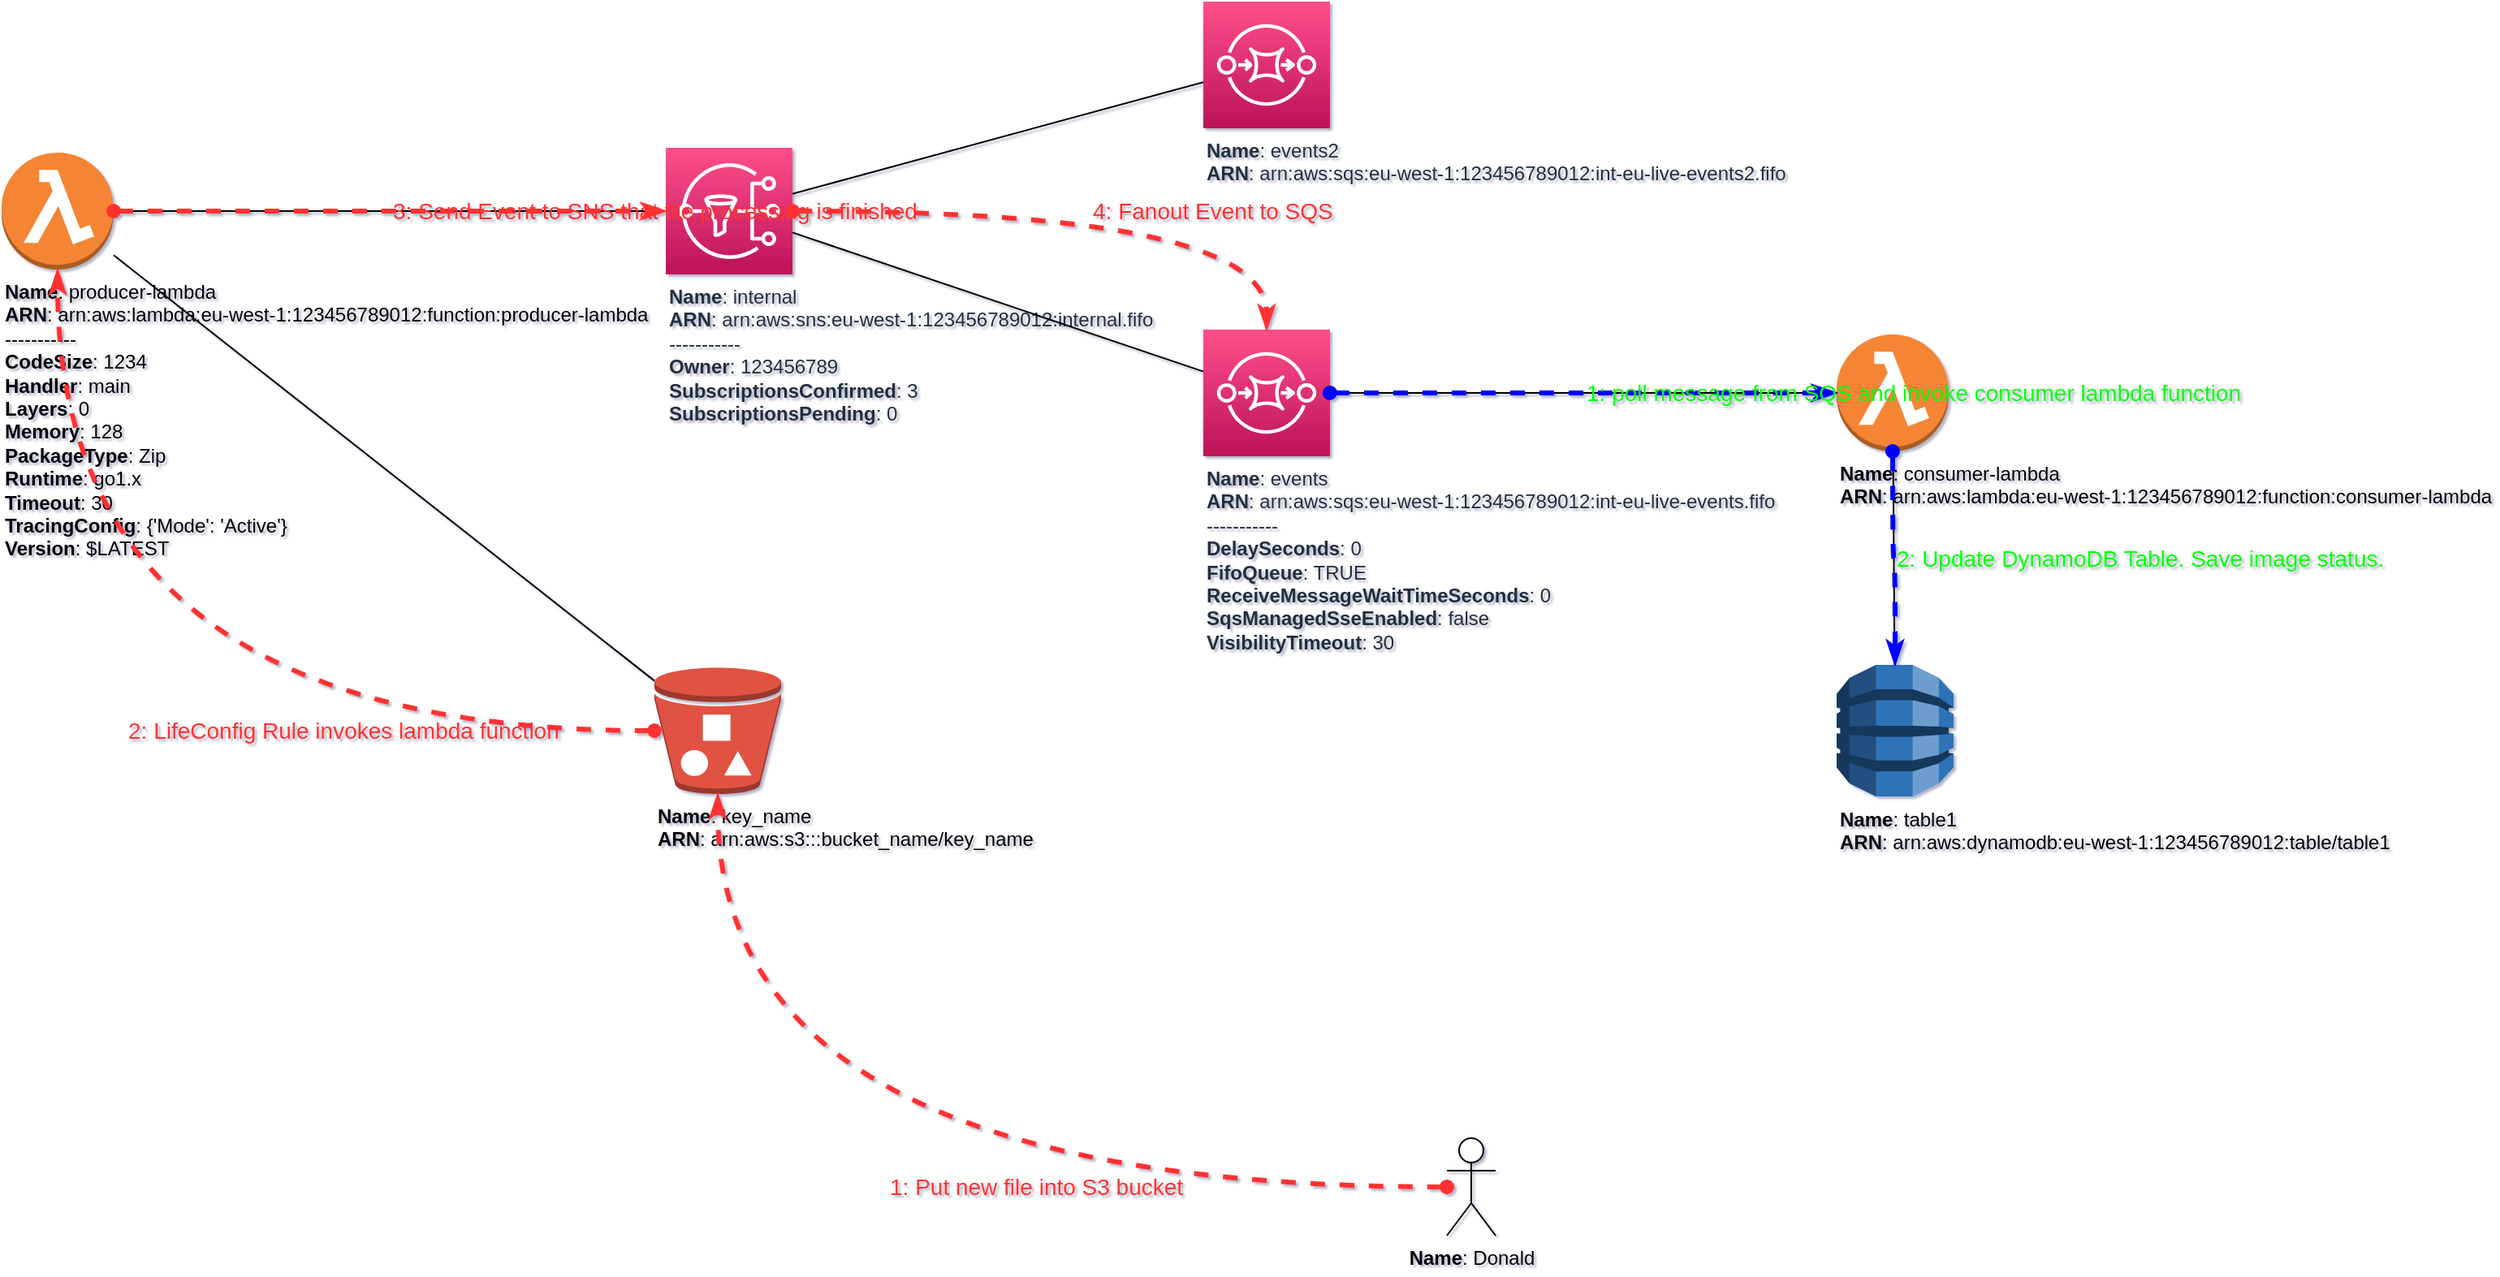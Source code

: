<mxfile type="MultiCloud">
	<diagram id="diagram_1" name="AWS components">
		<mxGraphModel dx="1015" dy="661" grid="1" gridSize="10" guides="1" tooltips="1" connect="1" arrows="1" fold="1" page="1" pageScale="1" pageWidth="850" pageHeight="1100" math="0" shadow="1">
			<root>
				<mxCell id="0"/>
				<mxCell id="1" parent="0"/>
				<mxCell id="vertex:lambda_function:arn:aws:lambda:eu-west-1:123456789012:function:producer-lambda" value="&lt;b&gt;Name&lt;/b&gt;: producer-lambda&lt;BR&gt;&lt;b&gt;ARN&lt;/b&gt;: arn:aws:lambda:eu-west-1:123456789012:function:producer-lambda&lt;BR&gt;-----------&lt;BR&gt;&lt;b&gt;CodeSize&lt;/b&gt;: 1234&lt;BR&gt;&lt;b&gt;Handler&lt;/b&gt;: main&lt;BR&gt;&lt;b&gt;Layers&lt;/b&gt;: 0&lt;BR&gt;&lt;b&gt;Memory&lt;/b&gt;: 128&lt;BR&gt;&lt;b&gt;PackageType&lt;/b&gt;: Zip&lt;BR&gt;&lt;b&gt;Runtime&lt;/b&gt;: go1.x&lt;BR&gt;&lt;b&gt;Timeout&lt;/b&gt;: 30&lt;BR&gt;&lt;b&gt;TracingConfig&lt;/b&gt;: {'Mode': 'Active'}&lt;BR&gt;&lt;b&gt;Version&lt;/b&gt;: $LATEST" style="verticalLabelPosition=bottom;verticalAlign=top;aspect=fixed;align=left;pointerEvents=1;shape=mxgraph.aws3.lambda_function;prIcon=server;fillColor=#F58534;gradientColor=none;html=1;" parent="1" vertex="1">
					<mxGeometry width="69" height="72" as="geometry" x="-480" y="403"/>
				</mxCell>
				<mxCell id="vertex:lambda_function:arn:aws:lambda:eu-west-1:123456789012:function:consumer-lambda" value="&lt;b&gt;Name&lt;/b&gt;: consumer-lambda&lt;BR&gt;&lt;b&gt;ARN&lt;/b&gt;: arn:aws:lambda:eu-west-1:123456789012:function:consumer-lambda" style="verticalLabelPosition=bottom;verticalAlign=top;aspect=fixed;align=left;pointerEvents=1;shape=mxgraph.aws3.lambda_function;prIcon=server;fillColor=#F58534;gradientColor=none;html=1;" parent="1" vertex="1">
					<mxGeometry width="69" height="72" as="geometry" x="650.0" y="515"/>
				</mxCell>
				<mxCell id="vertex:dynamo:arn:aws:dynamodb:eu-west-1:123456789012:table/table1" value="&lt;b&gt;Name&lt;/b&gt;: table1&lt;BR&gt;&lt;b&gt;ARN&lt;/b&gt;: arn:aws:dynamodb:eu-west-1:123456789012:table/table1" style="outlineConnect=0;dashed=0;verticalLabelPosition=bottom;verticalAlign=top;align=left;html=1;shape=mxgraph.aws3.dynamo_db;fillColor=#2E73B8;gradientColor=none;" parent="1" vertex="1">
					<mxGeometry width="72" height="81" as="geometry" x="650.0" y="718.5"/>
				</mxCell>
				<mxCell id="vertex:sns:arn:aws:sns:eu-west-1:123456789012:internal.fifo" value="&lt;b&gt;Name&lt;/b&gt;: internal&lt;BR&gt;&lt;b&gt;ARN&lt;/b&gt;: arn:aws:sns:eu-west-1:123456789012:internal.fifo&lt;BR&gt;-----------&lt;BR&gt;&lt;b&gt;Owner&lt;/b&gt;: 123456789&lt;BR&gt;&lt;b&gt;SubscriptionsConfirmed&lt;/b&gt;: 3&lt;BR&gt;&lt;b&gt;SubscriptionsPending&lt;/b&gt;: 0" style="sketch=0;outlineConnect=0;fontColor=#232F3E;gradientColor=#FF4F8B;gradientDirection=north;fillColor=#BC1356;strokeColor=#ffffff;dashed=0;verticalLabelPosition=bottom;verticalAlign=top;align=left;html=1;fontSize=12;fontStyle=0;aspect=fixed;shape=mxgraph.aws4.resourceIcon;resIcon=mxgraph.aws4.sns;" parent="1" vertex="1">
					<mxGeometry width="78" height="78" as="geometry" x="-70.98" y="400"/>
				</mxCell>
				<mxCell id="vertex:sqs:arn:aws:sqs:eu-west-1:123456789012:int-eu-live-events.fifo" value="&lt;b&gt;Name&lt;/b&gt;: events&lt;BR&gt;&lt;b&gt;ARN&lt;/b&gt;: arn:aws:sqs:eu-west-1:123456789012:int-eu-live-events.fifo&lt;BR&gt;-----------&lt;BR&gt;&lt;b&gt;DelaySeconds&lt;/b&gt;: 0&lt;BR&gt;&lt;b&gt;FifoQueue&lt;/b&gt;: TRUE&lt;BR&gt;&lt;b&gt;ReceiveMessageWaitTimeSeconds&lt;/b&gt;: 0&lt;BR&gt;&lt;b&gt;SqsManagedSseEnabled&lt;/b&gt;: false&lt;BR&gt;&lt;b&gt;VisibilityTimeout&lt;/b&gt;: 30" style="sketch=0;outlineConnect=0;fontColor=#232F3E;gradientColor=#FF4F8B;gradientDirection=north;fillColor=#BC1356;strokeColor=#ffffff;dashed=0;verticalLabelPosition=bottom;verticalAlign=top;align=left;html=1;fontSize=12;fontStyle=0;aspect=fixed;shape=mxgraph.aws4.resourceIcon;resIcon=mxgraph.aws4.sqs;" parent="1" vertex="1">
					<mxGeometry width="78" height="78" as="geometry" x="260" y="512"/>
				</mxCell>
				<mxCell id="vertex:sqs:arn:aws:sqs:eu-west-1:123456789012:int-eu-live-events2.fifo" value="&lt;b&gt;Name&lt;/b&gt;: events2&lt;BR&gt;&lt;b&gt;ARN&lt;/b&gt;: arn:aws:sqs:eu-west-1:123456789012:int-eu-live-events2.fifo" style="sketch=0;outlineConnect=0;fontColor=#232F3E;gradientColor=#FF4F8B;gradientDirection=north;fillColor=#BC1356;strokeColor=#ffffff;dashed=0;verticalLabelPosition=bottom;verticalAlign=top;align=left;html=1;fontSize=12;fontStyle=0;aspect=fixed;shape=mxgraph.aws4.resourceIcon;resIcon=mxgraph.aws4.sqs;" parent="1" vertex="1">
					<mxGeometry width="78" height="78" as="geometry" x="260" y="310"/>
				</mxCell>
				<mxCell id="vertex:s3:arn:aws:s3:::bucket_name/key_name" value="&lt;b&gt;Name&lt;/b&gt;: key_name&lt;BR&gt;&lt;b&gt;ARN&lt;/b&gt;: arn:aws:s3:::bucket_name/key_name" style="outlineConnect=0;dashed=0;verticalLabelPosition=bottom;verticalAlign=top;align=left;html=1;shape=mxgraph.aws3.bucket_with_objects;fillColor=#E05243;gradientColor=none;" parent="1" vertex="1">
					<mxGeometry width="78" height="78" as="geometry" x="-78" y="720"/>
				</mxCell>
				<mxCell id="edge:lambda_function:arn:aws:lambda:eu-west-1:123456789012:function:producer-lambda:to:sns:arn:aws:sns:eu-west-1:123456789012:internal.fifo" style="jettySize=auto;html=1;startArrow=none;endArrow=none;" parent="1" source="vertex:lambda_function:arn:aws:lambda:eu-west-1:123456789012:function:producer-lambda" target="vertex:sns:arn:aws:sns:eu-west-1:123456789012:internal.fifo" edge="2">
					<mxGeometry as="geometry"/>
				</mxCell>
				<mxCell id="edge:lambda_function:arn:aws:lambda:eu-west-1:123456789012:function:producer-lambda:to:s3:arn:aws:s3:::bucket_name/key_name" style="jettySize=auto;html=1;startArrow=none;endArrow=none;" parent="1" source="vertex:lambda_function:arn:aws:lambda:eu-west-1:123456789012:function:producer-lambda" target="vertex:s3:arn:aws:s3:::bucket_name/key_name" edge="2">
					<mxGeometry as="geometry"/>
				</mxCell>
				<mxCell id="edge:sns:arn:aws:sns:eu-west-1:123456789012:internal.fifo:to:sqs:arn:aws:sqs:eu-west-1:123456789012:int-eu-live-events.fifo" style="jettySize=auto;html=1;startArrow=none;endArrow=none;" parent="1" source="vertex:sns:arn:aws:sns:eu-west-1:123456789012:internal.fifo" target="vertex:sqs:arn:aws:sqs:eu-west-1:123456789012:int-eu-live-events.fifo" edge="2">
					<mxGeometry as="geometry"/>
				</mxCell>
				<mxCell id="edge:sns:arn:aws:sns:eu-west-1:123456789012:internal.fifo:to:sqs:arn:aws:sqs:eu-west-1:123456789012:int-eu-live-events2.fifo" style="jettySize=auto;html=1;startArrow=none;endArrow=none;" parent="1" source="vertex:sns:arn:aws:sns:eu-west-1:123456789012:internal.fifo" target="vertex:sqs:arn:aws:sqs:eu-west-1:123456789012:int-eu-live-events2.fifo" edge="2">
					<mxGeometry as="geometry"/>
				</mxCell>
				<mxCell id="edge:sqs:arn:aws:sqs:eu-west-1:123456789012:int-eu-live-events.fifo:to:lambda_function:arn:aws:lambda:eu-west-1:123456789012:function:consumer-lambda" style="jettySize=auto;html=1;startArrow=none;endArrow=none;" parent="1" source="vertex:sqs:arn:aws:sqs:eu-west-1:123456789012:int-eu-live-events.fifo" target="vertex:lambda_function:arn:aws:lambda:eu-west-1:123456789012:function:consumer-lambda" edge="2">
					<mxGeometry as="geometry"/>
				</mxCell>
				<mxCell id="edge:lambda_function:arn:aws:lambda:eu-west-1:123456789012:function:consumer-lambda:to:dynamo:arn:aws:dynamodb:eu-west-1:123456789012:table/table1" style="jettySize=auto;html=1;startArrow=none;endArrow=none;" parent="1" source="vertex:lambda_function:arn:aws:lambda:eu-west-1:123456789012:function:consumer-lambda" target="vertex:dynamo:arn:aws:dynamodb:eu-west-1:123456789012:table/table1" edge="2">
					<mxGeometry as="geometry"/>
				</mxCell>
				<mxCell id="2" parent="0" value="file_upload"/>
				<mxCell id="vertex:actor:5991ce42" value="&lt;b&gt;Name&lt;/b&gt;: Donald" style="shape=umlActor;verticalLabelPosition=bottom;verticalAlign=top;html=1;outlineConnect=0;" parent="2" vertex="1">
					<mxGeometry width="30" height="60" as="geometry" x="410" y="1010"/>
				</mxCell>
				<mxCell id="edge_file_upload:actor:5991ce42:to:s3:arn:aws:s3:::bucket_name/key_name" style="jettySize=auto;html=1;orthogonalLoop=1;edgeStyle=orthogonalEdgeStyle;curved=1;startArrow=oval;endArrow=classicThin;dashed=1;strokeColor=#FF3333;strokeWidth=3;fontSize=22;" parent="2" source="vertex:actor:5991ce42" target="vertex:s3:arn:aws:s3:::bucket_name/key_name" edge="2">
					<mxGeometry as="geometry"/>
				</mxCell>
				<mxCell id="label_file_upload:actor:5991ce42:to:s3:arn:aws:s3:::bucket_name/key_name" value="1: Put new file into S3 bucket" style="edgeLabel;html=1;align=left;verticalAlign=middle;resizable=0;points=[];labelBackgroundColor=none;fontColor=#FF3333;fontStyle=0;fontSize=14;" parent="edge_file_upload:actor:5991ce42:to:s3:arn:aws:s3:::bucket_name/key_name" vertex="1" connectable="0">
					<mxGeometry relative="1" as="geometry">
						<mxPoint as="offset"/>
					</mxGeometry>
				</mxCell>
				<mxCell id="edge_file_upload:s3:arn:aws:s3:::bucket_name/key_name:to:lambda_function:arn:aws:lambda:eu-west-1:123456789012:function:producer-lambda" style="jettySize=auto;html=1;orthogonalLoop=1;edgeStyle=orthogonalEdgeStyle;curved=1;startArrow=oval;endArrow=classicThin;dashed=1;strokeColor=#FF3333;strokeWidth=3;fontSize=22;" parent="2" source="vertex:s3:arn:aws:s3:::bucket_name/key_name" target="vertex:lambda_function:arn:aws:lambda:eu-west-1:123456789012:function:producer-lambda" edge="2">
					<mxGeometry as="geometry"/>
				</mxCell>
				<mxCell id="label_file_upload:s3:arn:aws:s3:::bucket_name/key_name:to:lambda_function:arn:aws:lambda:eu-west-1:123456789012:function:producer-lambda" value="2: LifeConfig Rule invokes lambda function" style="edgeLabel;html=1;align=left;verticalAlign=middle;resizable=0;points=[];labelBackgroundColor=none;fontColor=#FF3333;fontStyle=0;fontSize=14;" parent="edge_file_upload:s3:arn:aws:s3:::bucket_name/key_name:to:lambda_function:arn:aws:lambda:eu-west-1:123456789012:function:producer-lambda" vertex="1" connectable="0">
					<mxGeometry relative="1" as="geometry">
						<mxPoint as="offset"/>
					</mxGeometry>
				</mxCell>
				<mxCell id="edge_file_upload:lambda_function:arn:aws:lambda:eu-west-1:123456789012:function:producer-lambda:to:sns:arn:aws:sns:eu-west-1:123456789012:internal.fifo" style="jettySize=auto;html=1;orthogonalLoop=1;edgeStyle=orthogonalEdgeStyle;curved=1;startArrow=oval;endArrow=classicThin;dashed=1;strokeColor=#FF3333;strokeWidth=3;fontSize=22;" parent="2" source="vertex:lambda_function:arn:aws:lambda:eu-west-1:123456789012:function:producer-lambda" target="vertex:sns:arn:aws:sns:eu-west-1:123456789012:internal.fifo" edge="2">
					<mxGeometry as="geometry"/>
				</mxCell>
				<mxCell id="label_file_upload:lambda_function:arn:aws:lambda:eu-west-1:123456789012:function:producer-lambda:to:sns:arn:aws:sns:eu-west-1:123456789012:internal.fifo" value="3: Send Event to SNS that file processing is finished" style="edgeLabel;html=1;align=left;verticalAlign=middle;resizable=0;points=[];labelBackgroundColor=none;fontColor=#FF3333;fontStyle=0;fontSize=14;" parent="edge_file_upload:lambda_function:arn:aws:lambda:eu-west-1:123456789012:function:producer-lambda:to:sns:arn:aws:sns:eu-west-1:123456789012:internal.fifo" vertex="1" connectable="0">
					<mxGeometry relative="1" as="geometry">
						<mxPoint as="offset"/>
					</mxGeometry>
				</mxCell>
				<mxCell id="edge_file_upload:sns:arn:aws:sns:eu-west-1:123456789012:internal.fifo:to:sqs:arn:aws:sqs:eu-west-1:123456789012:int-eu-live-events.fifo" style="jettySize=auto;html=1;orthogonalLoop=1;edgeStyle=orthogonalEdgeStyle;curved=1;startArrow=oval;endArrow=classicThin;dashed=1;strokeColor=#FF3333;strokeWidth=3;fontSize=22;" parent="2" source="vertex:sns:arn:aws:sns:eu-west-1:123456789012:internal.fifo" target="vertex:sqs:arn:aws:sqs:eu-west-1:123456789012:int-eu-live-events.fifo" edge="2">
					<mxGeometry as="geometry"/>
				</mxCell>
				<mxCell id="label_file_upload:sns:arn:aws:sns:eu-west-1:123456789012:internal.fifo:to:sqs:arn:aws:sqs:eu-west-1:123456789012:int-eu-live-events.fifo" value="4: Fanout Event to SQS" style="edgeLabel;html=1;align=left;verticalAlign=middle;resizable=0;points=[];labelBackgroundColor=none;fontColor=#FF3333;fontStyle=0;fontSize=14;" parent="edge_file_upload:sns:arn:aws:sns:eu-west-1:123456789012:internal.fifo:to:sqs:arn:aws:sqs:eu-west-1:123456789012:int-eu-live-events.fifo" vertex="1" connectable="0">
					<mxGeometry relative="1" as="geometry">
						<mxPoint as="offset"/>
					</mxGeometry>
				</mxCell>
				<mxCell id="3" parent="0" value="process"/>
				<mxCell id="edge_process:sqs:arn:aws:sqs:eu-west-1:123456789012:int-eu-live-events.fifo:to:lambda_function:arn:aws:lambda:eu-west-1:123456789012:function:consumer-lambda" style="jettySize=auto;html=1;orthogonalLoop=1;edgeStyle=orthogonalEdgeStyle;curved=1;startArrow=oval;endArrow=classicThin;dashed=1;strokeColor=#0000FF;strokeWidth=3;fontSize=22;" parent="3" source="vertex:sqs:arn:aws:sqs:eu-west-1:123456789012:int-eu-live-events.fifo" target="vertex:lambda_function:arn:aws:lambda:eu-west-1:123456789012:function:consumer-lambda" edge="2">
					<mxGeometry as="geometry"/>
				</mxCell>
				<mxCell id="label_process:sqs:arn:aws:sqs:eu-west-1:123456789012:int-eu-live-events.fifo:to:lambda_function:arn:aws:lambda:eu-west-1:123456789012:function:consumer-lambda" value="1: poll message from SQS and invoke consumer lambda function" style="edgeLabel;html=1;align=left;verticalAlign=middle;resizable=0;points=[];labelBackgroundColor=none;fontColor=#00FF00;fontStyle=0;fontSize=14;" parent="edge_process:sqs:arn:aws:sqs:eu-west-1:123456789012:int-eu-live-events.fifo:to:lambda_function:arn:aws:lambda:eu-west-1:123456789012:function:consumer-lambda" vertex="1" connectable="0">
					<mxGeometry relative="1" as="geometry">
						<mxPoint as="offset"/>
					</mxGeometry>
				</mxCell>
				<mxCell id="edge_process:lambda_function:arn:aws:lambda:eu-west-1:123456789012:function:consumer-lambda:to:dynamo:arn:aws:dynamodb:eu-west-1:123456789012:table/table1" style="jettySize=auto;html=1;orthogonalLoop=1;edgeStyle=orthogonalEdgeStyle;curved=1;startArrow=oval;endArrow=classicThin;dashed=1;strokeColor=#0000FF;strokeWidth=3;fontSize=22;" parent="3" source="vertex:lambda_function:arn:aws:lambda:eu-west-1:123456789012:function:consumer-lambda" target="vertex:dynamo:arn:aws:dynamodb:eu-west-1:123456789012:table/table1" edge="2">
					<mxGeometry as="geometry"/>
				</mxCell>
				<mxCell id="label_process:lambda_function:arn:aws:lambda:eu-west-1:123456789012:function:consumer-lambda:to:dynamo:arn:aws:dynamodb:eu-west-1:123456789012:table/table1" value="2: Update DynamoDB Table. Save image status." style="edgeLabel;html=1;align=left;verticalAlign=middle;resizable=0;points=[];labelBackgroundColor=none;fontColor=#00FF00;fontStyle=0;fontSize=14;" parent="edge_process:lambda_function:arn:aws:lambda:eu-west-1:123456789012:function:consumer-lambda:to:dynamo:arn:aws:dynamodb:eu-west-1:123456789012:table/table1" vertex="1" connectable="0">
					<mxGeometry relative="1" as="geometry">
						<mxPoint as="offset"/>
					</mxGeometry>
				</mxCell>
			</root>
		</mxGraphModel>
	</diagram>
</mxfile>